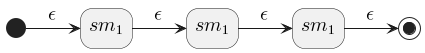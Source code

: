 @startuml

`
@startuml
hide empty description

state "<math>sm_1</math>" as sm1a
state "<math>sm_1</math>" as sm1b
state "<math>sm_1</math>" as sm1c

[*]  -> sm1a : <math>\epsilon</math>
sm1a -> sm1b : <math>\epsilon</math>
sm1b -> sm1c : <math>\epsilon</math>
sm1c -> [*]  : <math>\epsilon</math>

@enduml
`

@enduml